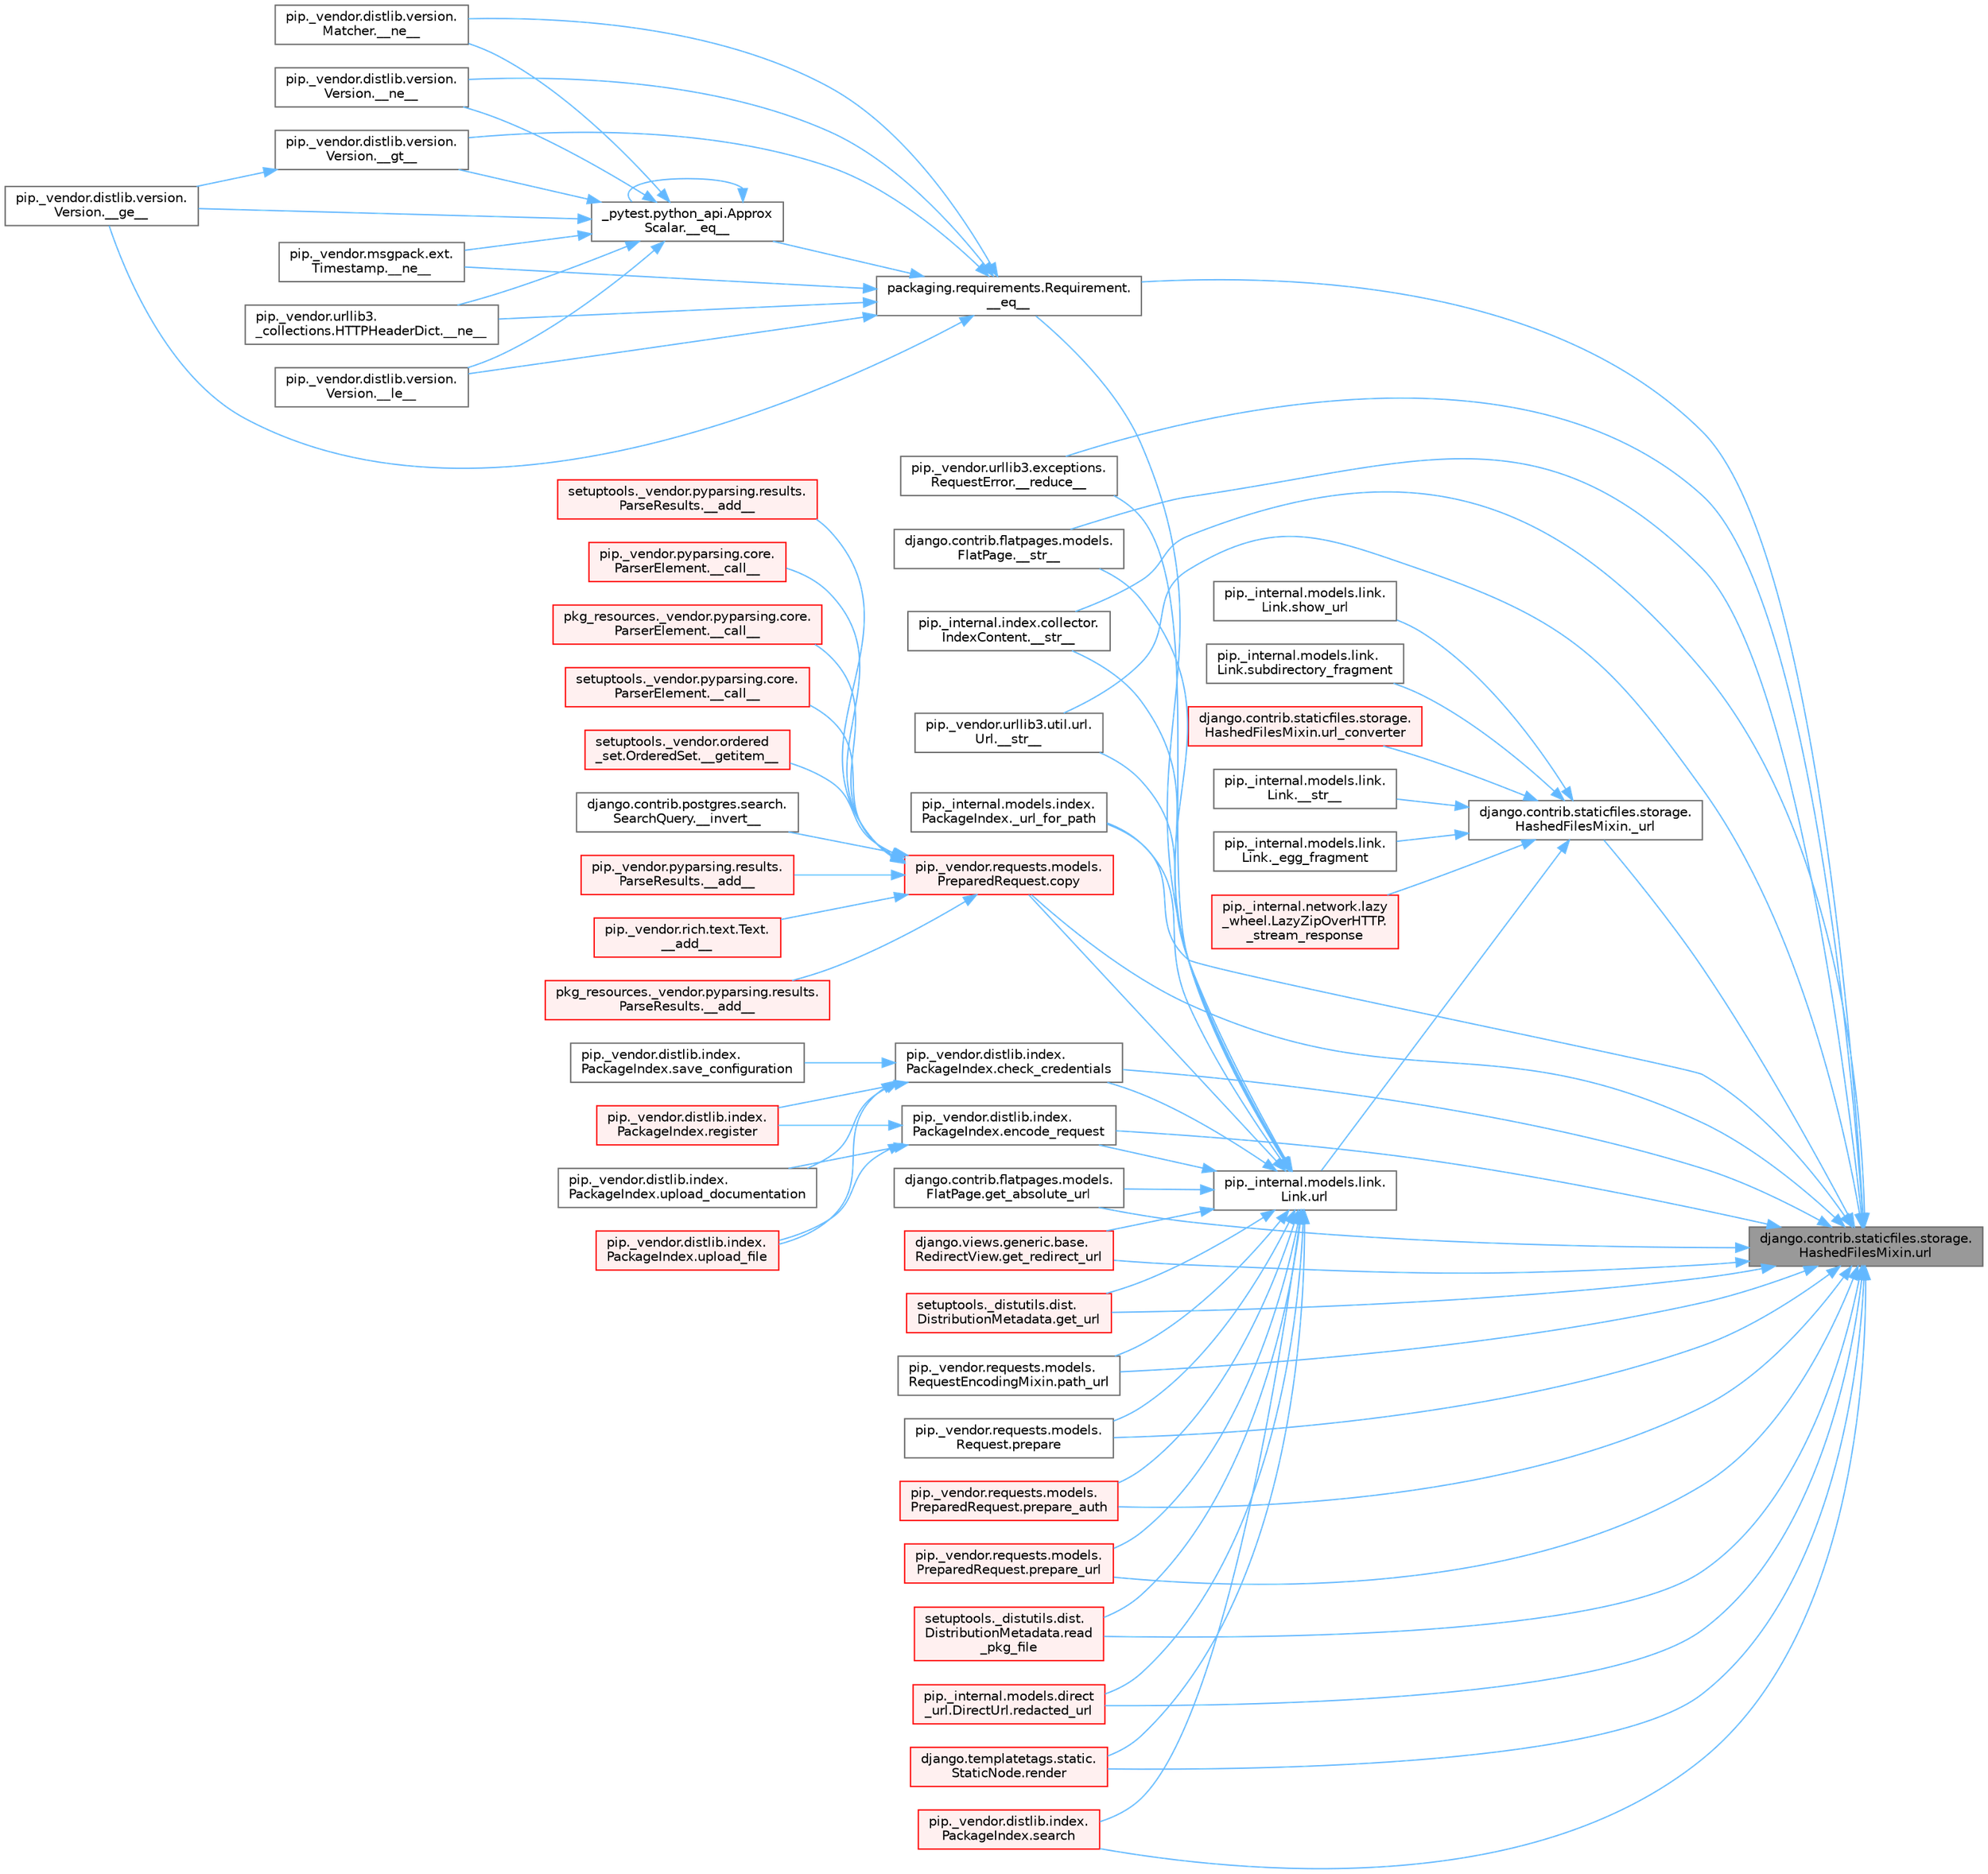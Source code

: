 digraph "django.contrib.staticfiles.storage.HashedFilesMixin.url"
{
 // LATEX_PDF_SIZE
  bgcolor="transparent";
  edge [fontname=Helvetica,fontsize=10,labelfontname=Helvetica,labelfontsize=10];
  node [fontname=Helvetica,fontsize=10,shape=box,height=0.2,width=0.4];
  rankdir="RL";
  Node1 [id="Node000001",label="django.contrib.staticfiles.storage.\lHashedFilesMixin.url",height=0.2,width=0.4,color="gray40", fillcolor="grey60", style="filled", fontcolor="black",tooltip=" "];
  Node1 -> Node2 [id="edge1_Node000001_Node000002",dir="back",color="steelblue1",style="solid",tooltip=" "];
  Node2 [id="Node000002",label="packaging.requirements.Requirement.\l__eq__",height=0.2,width=0.4,color="grey40", fillcolor="white", style="filled",URL="$classpackaging_1_1requirements_1_1_requirement.html#ae285c586a0e8b9e700b0f5f25e2c2671",tooltip=" "];
  Node2 -> Node3 [id="edge2_Node000002_Node000003",dir="back",color="steelblue1",style="solid",tooltip=" "];
  Node3 [id="Node000003",label="_pytest.python_api.Approx\lScalar.__eq__",height=0.2,width=0.4,color="grey40", fillcolor="white", style="filled",URL="$class__pytest_1_1python__api_1_1_approx_scalar.html#af4601ee4ca7409927f88c83ebfc3d923",tooltip=" "];
  Node3 -> Node3 [id="edge3_Node000003_Node000003",dir="back",color="steelblue1",style="solid",tooltip=" "];
  Node3 -> Node4 [id="edge4_Node000003_Node000004",dir="back",color="steelblue1",style="solid",tooltip=" "];
  Node4 [id="Node000004",label="pip._vendor.distlib.version.\lVersion.__ge__",height=0.2,width=0.4,color="grey40", fillcolor="white", style="filled",URL="$classpip_1_1__vendor_1_1distlib_1_1version_1_1_version.html#aa6b7b889cebc687ddb5ed9040d01b1ec",tooltip=" "];
  Node3 -> Node5 [id="edge5_Node000003_Node000005",dir="back",color="steelblue1",style="solid",tooltip=" "];
  Node5 [id="Node000005",label="pip._vendor.distlib.version.\lVersion.__gt__",height=0.2,width=0.4,color="grey40", fillcolor="white", style="filled",URL="$classpip_1_1__vendor_1_1distlib_1_1version_1_1_version.html#a51cf0c8da1bb6829173ff6861b10cb5f",tooltip=" "];
  Node5 -> Node4 [id="edge6_Node000005_Node000004",dir="back",color="steelblue1",style="solid",tooltip=" "];
  Node3 -> Node6 [id="edge7_Node000003_Node000006",dir="back",color="steelblue1",style="solid",tooltip=" "];
  Node6 [id="Node000006",label="pip._vendor.distlib.version.\lVersion.__le__",height=0.2,width=0.4,color="grey40", fillcolor="white", style="filled",URL="$classpip_1_1__vendor_1_1distlib_1_1version_1_1_version.html#ae5e2c5d9b76377e286fcf92a382cbb8b",tooltip=" "];
  Node3 -> Node7 [id="edge8_Node000003_Node000007",dir="back",color="steelblue1",style="solid",tooltip=" "];
  Node7 [id="Node000007",label="pip._vendor.distlib.version.\lMatcher.__ne__",height=0.2,width=0.4,color="grey40", fillcolor="white", style="filled",URL="$classpip_1_1__vendor_1_1distlib_1_1version_1_1_matcher.html#a24f8f8a4686bff3018fee5d22f4e02f1",tooltip=" "];
  Node3 -> Node8 [id="edge9_Node000003_Node000008",dir="back",color="steelblue1",style="solid",tooltip=" "];
  Node8 [id="Node000008",label="pip._vendor.distlib.version.\lVersion.__ne__",height=0.2,width=0.4,color="grey40", fillcolor="white", style="filled",URL="$classpip_1_1__vendor_1_1distlib_1_1version_1_1_version.html#aea3cdf6db007318ab1a2e8d144e2a4a1",tooltip=" "];
  Node3 -> Node9 [id="edge10_Node000003_Node000009",dir="back",color="steelblue1",style="solid",tooltip=" "];
  Node9 [id="Node000009",label="pip._vendor.msgpack.ext.\lTimestamp.__ne__",height=0.2,width=0.4,color="grey40", fillcolor="white", style="filled",URL="$classpip_1_1__vendor_1_1msgpack_1_1ext_1_1_timestamp.html#ac38b8cada8075f7a1133b06bc99b2317",tooltip=" "];
  Node3 -> Node10 [id="edge11_Node000003_Node000010",dir="back",color="steelblue1",style="solid",tooltip=" "];
  Node10 [id="Node000010",label="pip._vendor.urllib3.\l_collections.HTTPHeaderDict.__ne__",height=0.2,width=0.4,color="grey40", fillcolor="white", style="filled",URL="$classpip_1_1__vendor_1_1urllib3_1_1__collections_1_1_h_t_t_p_header_dict.html#aa7766a9499d33160a1258e140e35a806",tooltip=" "];
  Node2 -> Node4 [id="edge12_Node000002_Node000004",dir="back",color="steelblue1",style="solid",tooltip=" "];
  Node2 -> Node5 [id="edge13_Node000002_Node000005",dir="back",color="steelblue1",style="solid",tooltip=" "];
  Node2 -> Node6 [id="edge14_Node000002_Node000006",dir="back",color="steelblue1",style="solid",tooltip=" "];
  Node2 -> Node7 [id="edge15_Node000002_Node000007",dir="back",color="steelblue1",style="solid",tooltip=" "];
  Node2 -> Node8 [id="edge16_Node000002_Node000008",dir="back",color="steelblue1",style="solid",tooltip=" "];
  Node2 -> Node9 [id="edge17_Node000002_Node000009",dir="back",color="steelblue1",style="solid",tooltip=" "];
  Node2 -> Node10 [id="edge18_Node000002_Node000010",dir="back",color="steelblue1",style="solid",tooltip=" "];
  Node1 -> Node11 [id="edge19_Node000001_Node000011",dir="back",color="steelblue1",style="solid",tooltip=" "];
  Node11 [id="Node000011",label="pip._vendor.urllib3.exceptions.\lRequestError.__reduce__",height=0.2,width=0.4,color="grey40", fillcolor="white", style="filled",URL="$classpip_1_1__vendor_1_1urllib3_1_1exceptions_1_1_request_error.html#a85ac5caac1416015e6ce2482ed706d80",tooltip=" "];
  Node1 -> Node12 [id="edge20_Node000001_Node000012",dir="back",color="steelblue1",style="solid",tooltip=" "];
  Node12 [id="Node000012",label="django.contrib.flatpages.models.\lFlatPage.__str__",height=0.2,width=0.4,color="grey40", fillcolor="white", style="filled",URL="$classdjango_1_1contrib_1_1flatpages_1_1models_1_1_flat_page.html#a7b928f53b0e7b3c330c2e44fa35b4d2e",tooltip=" "];
  Node1 -> Node13 [id="edge21_Node000001_Node000013",dir="back",color="steelblue1",style="solid",tooltip=" "];
  Node13 [id="Node000013",label="pip._internal.index.collector.\lIndexContent.__str__",height=0.2,width=0.4,color="grey40", fillcolor="white", style="filled",URL="$classpip_1_1__internal_1_1index_1_1collector_1_1_index_content.html#af5fe548306ec90891fc50673b6803dea",tooltip=" "];
  Node1 -> Node14 [id="edge22_Node000001_Node000014",dir="back",color="steelblue1",style="solid",tooltip=" "];
  Node14 [id="Node000014",label="pip._vendor.urllib3.util.url.\lUrl.__str__",height=0.2,width=0.4,color="grey40", fillcolor="white", style="filled",URL="$classpip_1_1__vendor_1_1urllib3_1_1util_1_1url_1_1_url.html#a62f7155ee1f0a03335cccb9d185c36d0",tooltip=" "];
  Node1 -> Node15 [id="edge23_Node000001_Node000015",dir="back",color="steelblue1",style="solid",tooltip=" "];
  Node15 [id="Node000015",label="django.contrib.staticfiles.storage.\lHashedFilesMixin._url",height=0.2,width=0.4,color="grey40", fillcolor="white", style="filled",URL="$classdjango_1_1contrib_1_1staticfiles_1_1storage_1_1_hashed_files_mixin.html#a998d69b32b054ac5726f5036e7dfbdf3",tooltip=" "];
  Node15 -> Node16 [id="edge24_Node000015_Node000016",dir="back",color="steelblue1",style="solid",tooltip=" "];
  Node16 [id="Node000016",label="pip._internal.models.link.\lLink.__str__",height=0.2,width=0.4,color="grey40", fillcolor="white", style="filled",URL="$classpip_1_1__internal_1_1models_1_1link_1_1_link.html#aea9fc235d37d639ac167cdeac53ba308",tooltip=" "];
  Node15 -> Node17 [id="edge25_Node000015_Node000017",dir="back",color="steelblue1",style="solid",tooltip=" "];
  Node17 [id="Node000017",label="pip._internal.models.link.\lLink._egg_fragment",height=0.2,width=0.4,color="grey40", fillcolor="white", style="filled",URL="$classpip_1_1__internal_1_1models_1_1link_1_1_link.html#ac92716c3f3ae7898cd2b9c8879c40875",tooltip=" "];
  Node15 -> Node18 [id="edge26_Node000015_Node000018",dir="back",color="steelblue1",style="solid",tooltip=" "];
  Node18 [id="Node000018",label="pip._internal.network.lazy\l_wheel.LazyZipOverHTTP.\l_stream_response",height=0.2,width=0.4,color="red", fillcolor="#FFF0F0", style="filled",URL="$classpip_1_1__internal_1_1network_1_1lazy__wheel_1_1_lazy_zip_over_h_t_t_p.html#a0219c4671a1527dbd42f4011238984ac",tooltip=" "];
  Node15 -> Node3182 [id="edge27_Node000015_Node003182",dir="back",color="steelblue1",style="solid",tooltip=" "];
  Node3182 [id="Node003182",label="pip._internal.models.link.\lLink.show_url",height=0.2,width=0.4,color="grey40", fillcolor="white", style="filled",URL="$classpip_1_1__internal_1_1models_1_1link_1_1_link.html#a18ca3abeab4eb436d6cfab79d7e54da9",tooltip=" "];
  Node15 -> Node3183 [id="edge28_Node000015_Node003183",dir="back",color="steelblue1",style="solid",tooltip=" "];
  Node3183 [id="Node003183",label="pip._internal.models.link.\lLink.subdirectory_fragment",height=0.2,width=0.4,color="grey40", fillcolor="white", style="filled",URL="$classpip_1_1__internal_1_1models_1_1link_1_1_link.html#a5fe3059afe6ce0a3328abab5624a0d4a",tooltip=" "];
  Node15 -> Node3184 [id="edge29_Node000015_Node003184",dir="back",color="steelblue1",style="solid",tooltip=" "];
  Node3184 [id="Node003184",label="pip._internal.models.link.\lLink.url",height=0.2,width=0.4,color="grey40", fillcolor="white", style="filled",URL="$classpip_1_1__internal_1_1models_1_1link_1_1_link.html#a6a4e9c09f8076390a11cc9b3fe51aede",tooltip=" "];
  Node3184 -> Node2 [id="edge30_Node003184_Node000002",dir="back",color="steelblue1",style="solid",tooltip=" "];
  Node3184 -> Node11 [id="edge31_Node003184_Node000011",dir="back",color="steelblue1",style="solid",tooltip=" "];
  Node3184 -> Node12 [id="edge32_Node003184_Node000012",dir="back",color="steelblue1",style="solid",tooltip=" "];
  Node3184 -> Node13 [id="edge33_Node003184_Node000013",dir="back",color="steelblue1",style="solid",tooltip=" "];
  Node3184 -> Node14 [id="edge34_Node003184_Node000014",dir="back",color="steelblue1",style="solid",tooltip=" "];
  Node3184 -> Node2198 [id="edge35_Node003184_Node002198",dir="back",color="steelblue1",style="solid",tooltip=" "];
  Node2198 [id="Node002198",label="pip._internal.models.index.\lPackageIndex._url_for_path",height=0.2,width=0.4,color="grey40", fillcolor="white", style="filled",URL="$classpip_1_1__internal_1_1models_1_1index_1_1_package_index.html#a2c9a524386ea4a55912c35561c3272ea",tooltip=" "];
  Node3184 -> Node2199 [id="edge36_Node003184_Node002199",dir="back",color="steelblue1",style="solid",tooltip=" "];
  Node2199 [id="Node002199",label="pip._vendor.distlib.index.\lPackageIndex.check_credentials",height=0.2,width=0.4,color="grey40", fillcolor="white", style="filled",URL="$classpip_1_1__vendor_1_1distlib_1_1index_1_1_package_index.html#ace25b040947d873c461072c006501c8c",tooltip=" "];
  Node2199 -> Node2200 [id="edge37_Node002199_Node002200",dir="back",color="steelblue1",style="solid",tooltip=" "];
  Node2200 [id="Node002200",label="pip._vendor.distlib.index.\lPackageIndex.register",height=0.2,width=0.4,color="red", fillcolor="#FFF0F0", style="filled",URL="$classpip_1_1__vendor_1_1distlib_1_1index_1_1_package_index.html#abd6fd4e50f546d43488f8f9a6a9ed142",tooltip=" "];
  Node2199 -> Node2211 [id="edge38_Node002199_Node002211",dir="back",color="steelblue1",style="solid",tooltip=" "];
  Node2211 [id="Node002211",label="pip._vendor.distlib.index.\lPackageIndex.save_configuration",height=0.2,width=0.4,color="grey40", fillcolor="white", style="filled",URL="$classpip_1_1__vendor_1_1distlib_1_1index_1_1_package_index.html#ad11f641d18c251945108263fcbaa0142",tooltip=" "];
  Node2199 -> Node2212 [id="edge39_Node002199_Node002212",dir="back",color="steelblue1",style="solid",tooltip=" "];
  Node2212 [id="Node002212",label="pip._vendor.distlib.index.\lPackageIndex.upload_documentation",height=0.2,width=0.4,color="grey40", fillcolor="white", style="filled",URL="$classpip_1_1__vendor_1_1distlib_1_1index_1_1_package_index.html#a5f2298b79d6fcc0399b49e4f17a27f28",tooltip=" "];
  Node2199 -> Node2213 [id="edge40_Node002199_Node002213",dir="back",color="steelblue1",style="solid",tooltip=" "];
  Node2213 [id="Node002213",label="pip._vendor.distlib.index.\lPackageIndex.upload_file",height=0.2,width=0.4,color="red", fillcolor="#FFF0F0", style="filled",URL="$classpip_1_1__vendor_1_1distlib_1_1index_1_1_package_index.html#a27c70ecbd8d0e29bf1ed72370bde135f",tooltip=" "];
  Node3184 -> Node2214 [id="edge41_Node003184_Node002214",dir="back",color="steelblue1",style="solid",tooltip=" "];
  Node2214 [id="Node002214",label="pip._vendor.requests.models.\lPreparedRequest.copy",height=0.2,width=0.4,color="red", fillcolor="#FFF0F0", style="filled",URL="$classpip_1_1__vendor_1_1requests_1_1models_1_1_prepared_request.html#a7548cd215dfcd985b529c710800d964a",tooltip=" "];
  Node2214 -> Node151 [id="edge42_Node002214_Node000151",dir="back",color="steelblue1",style="solid",tooltip=" "];
  Node151 [id="Node000151",label="pip._vendor.pyparsing.results.\lParseResults.__add__",height=0.2,width=0.4,color="red", fillcolor="#FFF0F0", style="filled",URL="$classpip_1_1__vendor_1_1pyparsing_1_1results_1_1_parse_results.html#a3d042ec44a5277aec415d0527b3aa0f2",tooltip=" "];
  Node2214 -> Node153 [id="edge43_Node002214_Node000153",dir="back",color="steelblue1",style="solid",tooltip=" "];
  Node153 [id="Node000153",label="pip._vendor.rich.text.Text.\l__add__",height=0.2,width=0.4,color="red", fillcolor="#FFF0F0", style="filled",URL="$classpip_1_1__vendor_1_1rich_1_1text_1_1_text.html#a53ddbcca645bcd523cc7875ede6a2691",tooltip=" "];
  Node2214 -> Node154 [id="edge44_Node002214_Node000154",dir="back",color="steelblue1",style="solid",tooltip=" "];
  Node154 [id="Node000154",label="pkg_resources._vendor.pyparsing.results.\lParseResults.__add__",height=0.2,width=0.4,color="red", fillcolor="#FFF0F0", style="filled",URL="$classpkg__resources_1_1__vendor_1_1pyparsing_1_1results_1_1_parse_results.html#aac08c0df1060499bad944971ca3442b9",tooltip=" "];
  Node2214 -> Node155 [id="edge45_Node002214_Node000155",dir="back",color="steelblue1",style="solid",tooltip=" "];
  Node155 [id="Node000155",label="setuptools._vendor.pyparsing.results.\lParseResults.__add__",height=0.2,width=0.4,color="red", fillcolor="#FFF0F0", style="filled",URL="$classsetuptools_1_1__vendor_1_1pyparsing_1_1results_1_1_parse_results.html#afddc4e6ba70870fb80a50fb1f12f43e3",tooltip=" "];
  Node2214 -> Node156 [id="edge46_Node002214_Node000156",dir="back",color="steelblue1",style="solid",tooltip=" "];
  Node156 [id="Node000156",label="pip._vendor.pyparsing.core.\lParserElement.__call__",height=0.2,width=0.4,color="red", fillcolor="#FFF0F0", style="filled",URL="$classpip_1_1__vendor_1_1pyparsing_1_1core_1_1_parser_element.html#a2f5f22bc974026e007e59ad948002d7d",tooltip=" "];
  Node2214 -> Node159 [id="edge47_Node002214_Node000159",dir="back",color="steelblue1",style="solid",tooltip=" "];
  Node159 [id="Node000159",label="pkg_resources._vendor.pyparsing.core.\lParserElement.__call__",height=0.2,width=0.4,color="red", fillcolor="#FFF0F0", style="filled",URL="$classpkg__resources_1_1__vendor_1_1pyparsing_1_1core_1_1_parser_element.html#afcbb17119d97bfa6d626db404fc46c5d",tooltip=" "];
  Node2214 -> Node160 [id="edge48_Node002214_Node000160",dir="back",color="steelblue1",style="solid",tooltip=" "];
  Node160 [id="Node000160",label="setuptools._vendor.pyparsing.core.\lParserElement.__call__",height=0.2,width=0.4,color="red", fillcolor="#FFF0F0", style="filled",URL="$classsetuptools_1_1__vendor_1_1pyparsing_1_1core_1_1_parser_element.html#a28d20326a3f54e2777adc97073328291",tooltip=" "];
  Node2214 -> Node161 [id="edge49_Node002214_Node000161",dir="back",color="steelblue1",style="solid",tooltip=" "];
  Node161 [id="Node000161",label="setuptools._vendor.ordered\l_set.OrderedSet.__getitem__",height=0.2,width=0.4,color="red", fillcolor="#FFF0F0", style="filled",URL="$classsetuptools_1_1__vendor_1_1ordered__set_1_1_ordered_set.html#aaa8657c0e85788ac2555cc46176b060c",tooltip=" "];
  Node2214 -> Node162 [id="edge50_Node002214_Node000162",dir="back",color="steelblue1",style="solid",tooltip=" "];
  Node162 [id="Node000162",label="django.contrib.postgres.search.\lSearchQuery.__invert__",height=0.2,width=0.4,color="grey40", fillcolor="white", style="filled",URL="$classdjango_1_1contrib_1_1postgres_1_1search_1_1_search_query.html#ac6a7b74e22559ee2d0e348855bb3d42f",tooltip=" "];
  Node3184 -> Node2215 [id="edge51_Node003184_Node002215",dir="back",color="steelblue1",style="solid",tooltip=" "];
  Node2215 [id="Node002215",label="pip._vendor.distlib.index.\lPackageIndex.encode_request",height=0.2,width=0.4,color="grey40", fillcolor="white", style="filled",URL="$classpip_1_1__vendor_1_1distlib_1_1index_1_1_package_index.html#a795ad166cf5470b75ce142e9ca2bc617",tooltip=" "];
  Node2215 -> Node2200 [id="edge52_Node002215_Node002200",dir="back",color="steelblue1",style="solid",tooltip=" "];
  Node2215 -> Node2212 [id="edge53_Node002215_Node002212",dir="back",color="steelblue1",style="solid",tooltip=" "];
  Node2215 -> Node2213 [id="edge54_Node002215_Node002213",dir="back",color="steelblue1",style="solid",tooltip=" "];
  Node3184 -> Node2216 [id="edge55_Node003184_Node002216",dir="back",color="steelblue1",style="solid",tooltip=" "];
  Node2216 [id="Node002216",label="django.contrib.flatpages.models.\lFlatPage.get_absolute_url",height=0.2,width=0.4,color="grey40", fillcolor="white", style="filled",URL="$classdjango_1_1contrib_1_1flatpages_1_1models_1_1_flat_page.html#ae7e604bb984f8921f77b603526f4a426",tooltip=" "];
  Node3184 -> Node2217 [id="edge56_Node003184_Node002217",dir="back",color="steelblue1",style="solid",tooltip=" "];
  Node2217 [id="Node002217",label="django.views.generic.base.\lRedirectView.get_redirect_url",height=0.2,width=0.4,color="red", fillcolor="#FFF0F0", style="filled",URL="$classdjango_1_1views_1_1generic_1_1base_1_1_redirect_view.html#a04d6cdb2db124920ca88c0c2bed8b1af",tooltip=" "];
  Node3184 -> Node2225 [id="edge57_Node003184_Node002225",dir="back",color="steelblue1",style="solid",tooltip=" "];
  Node2225 [id="Node002225",label="setuptools._distutils.dist.\lDistributionMetadata.get_url",height=0.2,width=0.4,color="red", fillcolor="#FFF0F0", style="filled",URL="$classsetuptools_1_1__distutils_1_1dist_1_1_distribution_metadata.html#a48a81db21662142b30e8228c468c12ec",tooltip=" "];
  Node3184 -> Node2227 [id="edge58_Node003184_Node002227",dir="back",color="steelblue1",style="solid",tooltip=" "];
  Node2227 [id="Node002227",label="pip._vendor.requests.models.\lRequestEncodingMixin.path_url",height=0.2,width=0.4,color="grey40", fillcolor="white", style="filled",URL="$classpip_1_1__vendor_1_1requests_1_1models_1_1_request_encoding_mixin.html#a8897d811e86191516e992f4fb2e12a7d",tooltip=" "];
  Node3184 -> Node821 [id="edge59_Node003184_Node000821",dir="back",color="steelblue1",style="solid",tooltip=" "];
  Node821 [id="Node000821",label="pip._vendor.requests.models.\lRequest.prepare",height=0.2,width=0.4,color="grey40", fillcolor="white", style="filled",URL="$classpip_1_1__vendor_1_1requests_1_1models_1_1_request.html#a521f9d64b1ea263abc8fb0c3f957b2ab",tooltip=" "];
  Node3184 -> Node2228 [id="edge60_Node003184_Node002228",dir="back",color="steelblue1",style="solid",tooltip=" "];
  Node2228 [id="Node002228",label="pip._vendor.requests.models.\lPreparedRequest.prepare_auth",height=0.2,width=0.4,color="red", fillcolor="#FFF0F0", style="filled",URL="$classpip_1_1__vendor_1_1requests_1_1models_1_1_prepared_request.html#afc74f6c309d18d59e7db47170805362d",tooltip=" "];
  Node3184 -> Node2230 [id="edge61_Node003184_Node002230",dir="back",color="steelblue1",style="solid",tooltip=" "];
  Node2230 [id="Node002230",label="pip._vendor.requests.models.\lPreparedRequest.prepare_url",height=0.2,width=0.4,color="red", fillcolor="#FFF0F0", style="filled",URL="$classpip_1_1__vendor_1_1requests_1_1models_1_1_prepared_request.html#aa21e7ec5761e2176f2efc3d2b240e79a",tooltip=" "];
  Node3184 -> Node667 [id="edge62_Node003184_Node000667",dir="back",color="steelblue1",style="solid",tooltip=" "];
  Node667 [id="Node000667",label="setuptools._distutils.dist.\lDistributionMetadata.read\l_pkg_file",height=0.2,width=0.4,color="red", fillcolor="#FFF0F0", style="filled",URL="$classsetuptools_1_1__distutils_1_1dist_1_1_distribution_metadata.html#a7efe01ce942992105bfa0866706a2f20",tooltip=" "];
  Node3184 -> Node617 [id="edge63_Node003184_Node000617",dir="back",color="steelblue1",style="solid",tooltip=" "];
  Node617 [id="Node000617",label="pip._internal.models.direct\l_url.DirectUrl.redacted_url",height=0.2,width=0.4,color="red", fillcolor="#FFF0F0", style="filled",URL="$classpip_1_1__internal_1_1models_1_1direct__url_1_1_direct_url.html#a89ea51f8e2e338b29a310b501e60ee6f",tooltip=" "];
  Node3184 -> Node2231 [id="edge64_Node003184_Node002231",dir="back",color="steelblue1",style="solid",tooltip=" "];
  Node2231 [id="Node002231",label="django.templatetags.static.\lStaticNode.render",height=0.2,width=0.4,color="red", fillcolor="#FFF0F0", style="filled",URL="$classdjango_1_1templatetags_1_1static_1_1_static_node.html#aa8e3fda348d138fb33e13bf06968b8e5",tooltip=" "];
  Node3184 -> Node2232 [id="edge65_Node003184_Node002232",dir="back",color="steelblue1",style="solid",tooltip=" "];
  Node2232 [id="Node002232",label="pip._vendor.distlib.index.\lPackageIndex.search",height=0.2,width=0.4,color="red", fillcolor="#FFF0F0", style="filled",URL="$classpip_1_1__vendor_1_1distlib_1_1index_1_1_package_index.html#afd0a87e7c347f35852dd6801d0c1d95c",tooltip=" "];
  Node15 -> Node3185 [id="edge66_Node000015_Node003185",dir="back",color="steelblue1",style="solid",tooltip=" "];
  Node3185 [id="Node003185",label="django.contrib.staticfiles.storage.\lHashedFilesMixin.url_converter",height=0.2,width=0.4,color="red", fillcolor="#FFF0F0", style="filled",URL="$classdjango_1_1contrib_1_1staticfiles_1_1storage_1_1_hashed_files_mixin.html#a67047dabcbef318414a8e974dde62d53",tooltip=" "];
  Node1 -> Node2198 [id="edge67_Node000001_Node002198",dir="back",color="steelblue1",style="solid",tooltip=" "];
  Node1 -> Node2199 [id="edge68_Node000001_Node002199",dir="back",color="steelblue1",style="solid",tooltip=" "];
  Node1 -> Node2214 [id="edge69_Node000001_Node002214",dir="back",color="steelblue1",style="solid",tooltip=" "];
  Node1 -> Node2215 [id="edge70_Node000001_Node002215",dir="back",color="steelblue1",style="solid",tooltip=" "];
  Node1 -> Node2216 [id="edge71_Node000001_Node002216",dir="back",color="steelblue1",style="solid",tooltip=" "];
  Node1 -> Node2217 [id="edge72_Node000001_Node002217",dir="back",color="steelblue1",style="solid",tooltip=" "];
  Node1 -> Node2225 [id="edge73_Node000001_Node002225",dir="back",color="steelblue1",style="solid",tooltip=" "];
  Node1 -> Node2227 [id="edge74_Node000001_Node002227",dir="back",color="steelblue1",style="solid",tooltip=" "];
  Node1 -> Node821 [id="edge75_Node000001_Node000821",dir="back",color="steelblue1",style="solid",tooltip=" "];
  Node1 -> Node2228 [id="edge76_Node000001_Node002228",dir="back",color="steelblue1",style="solid",tooltip=" "];
  Node1 -> Node2230 [id="edge77_Node000001_Node002230",dir="back",color="steelblue1",style="solid",tooltip=" "];
  Node1 -> Node667 [id="edge78_Node000001_Node000667",dir="back",color="steelblue1",style="solid",tooltip=" "];
  Node1 -> Node617 [id="edge79_Node000001_Node000617",dir="back",color="steelblue1",style="solid",tooltip=" "];
  Node1 -> Node2231 [id="edge80_Node000001_Node002231",dir="back",color="steelblue1",style="solid",tooltip=" "];
  Node1 -> Node2232 [id="edge81_Node000001_Node002232",dir="back",color="steelblue1",style="solid",tooltip=" "];
}
